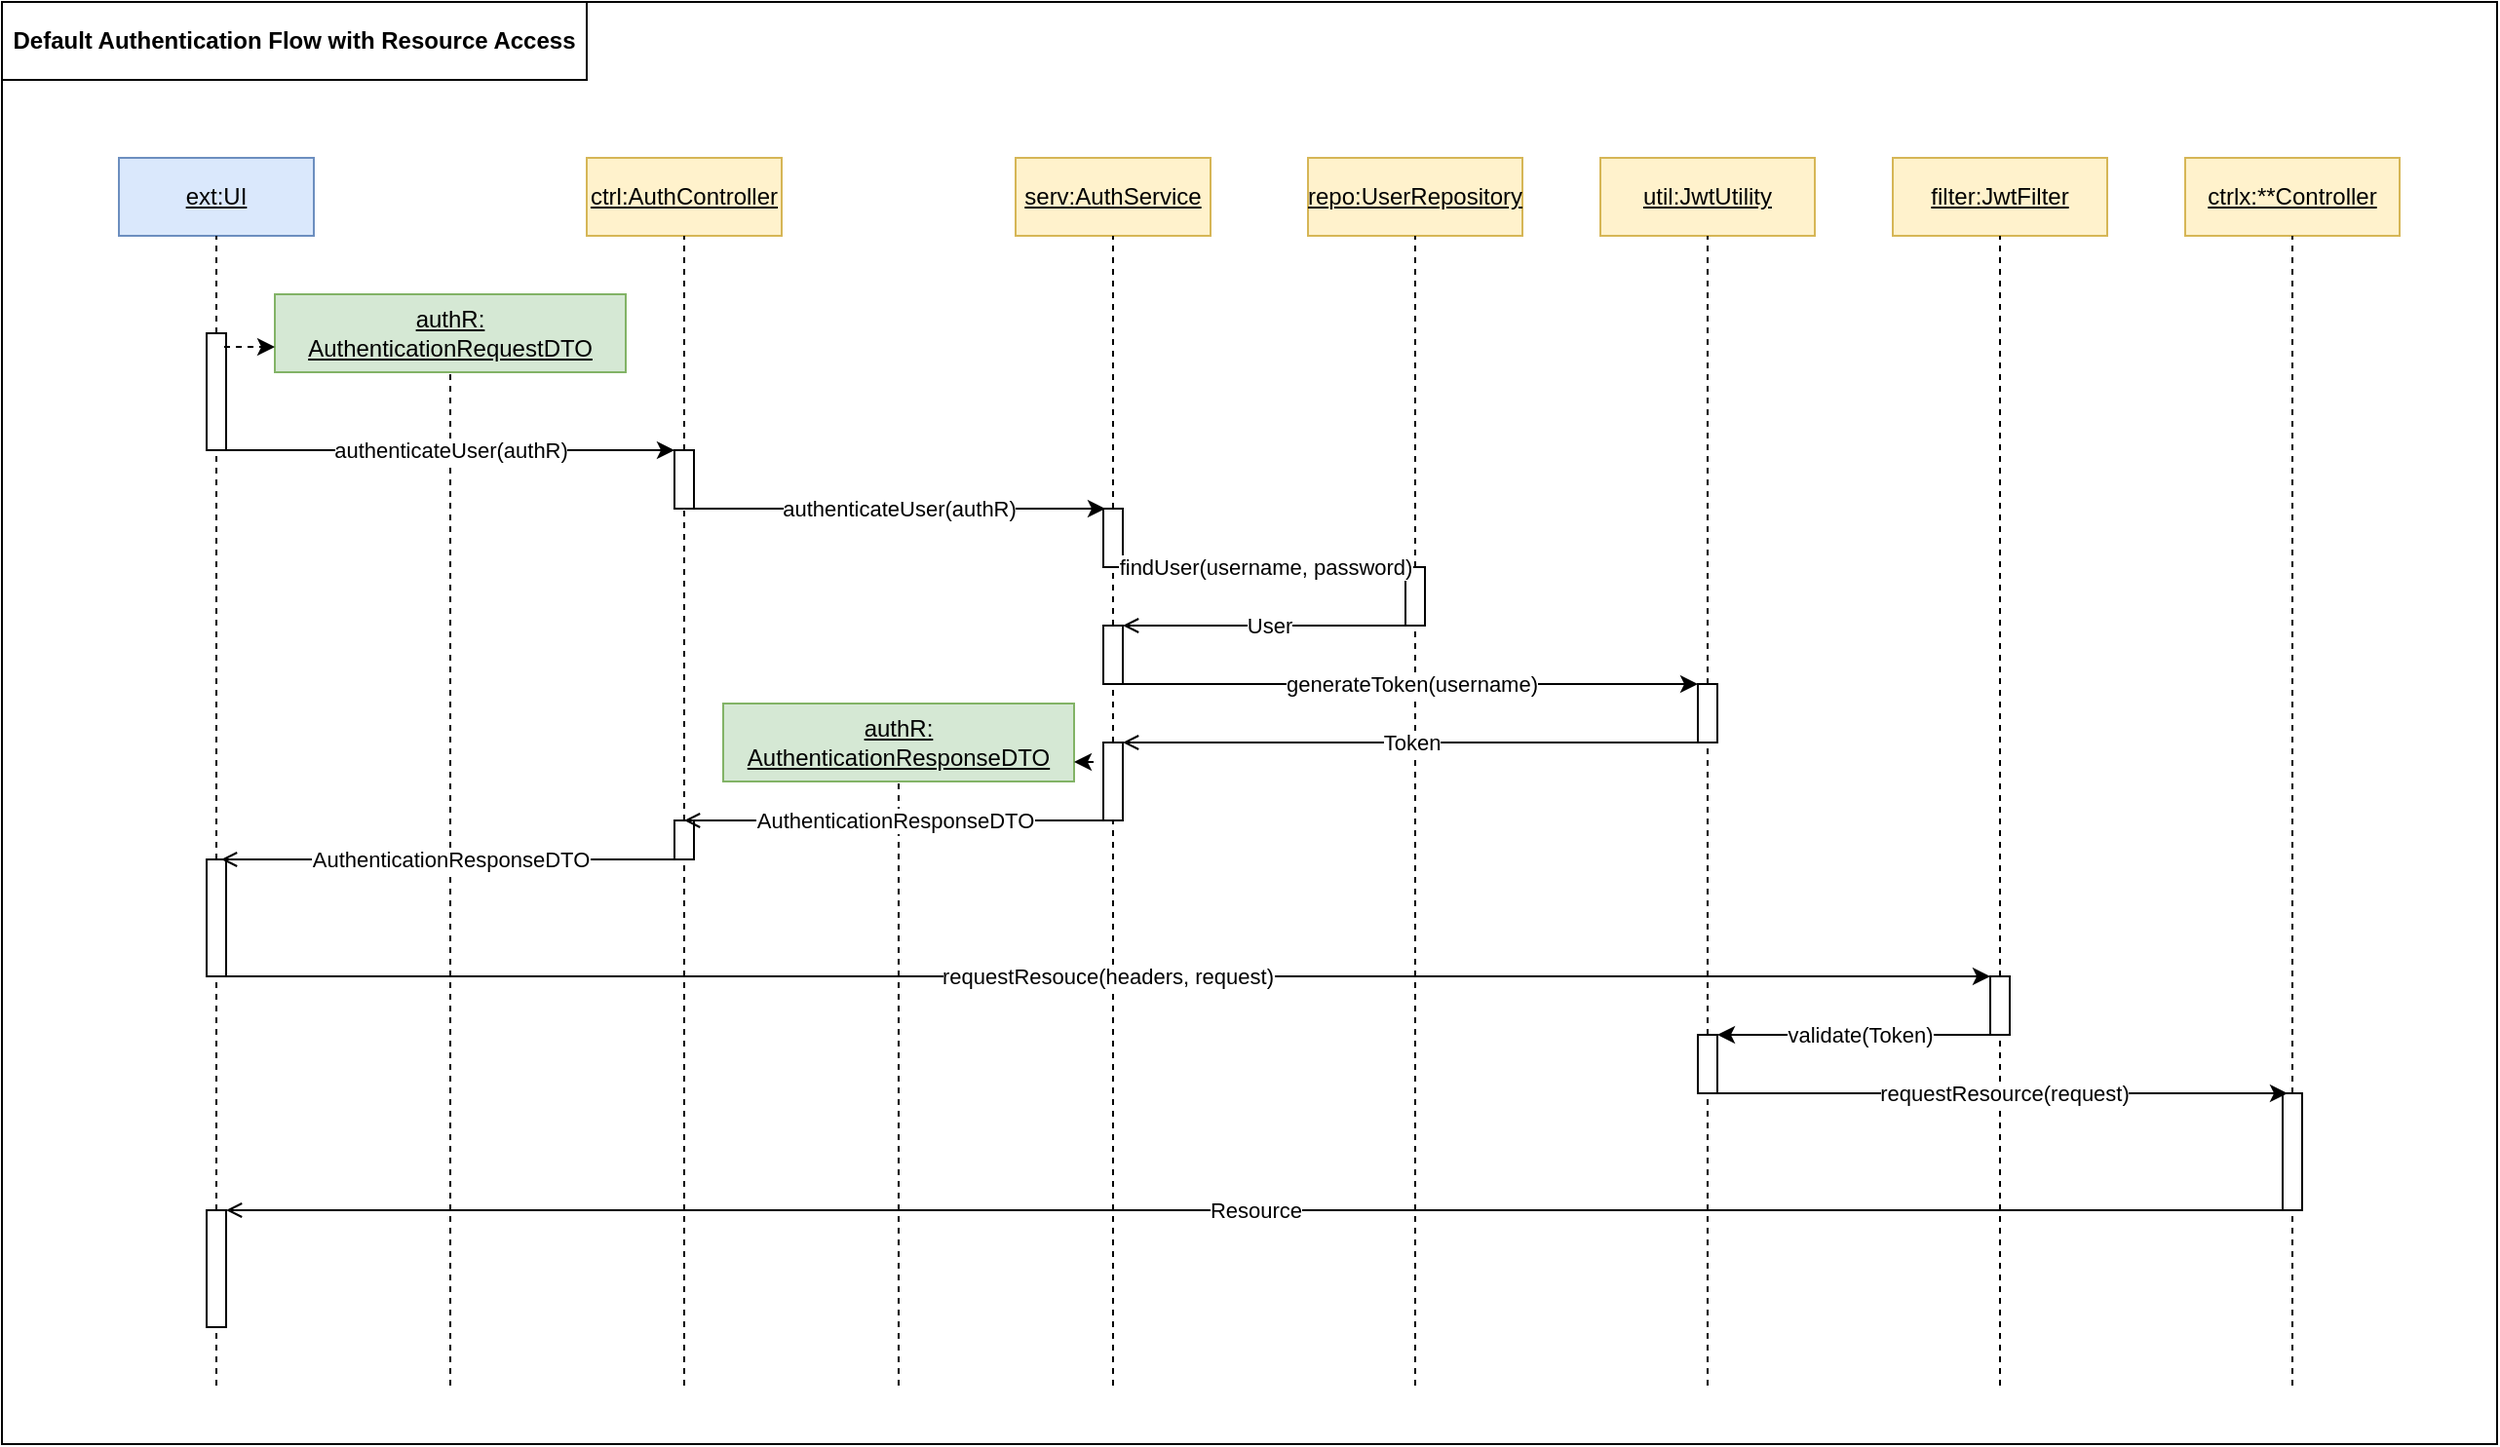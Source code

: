<mxfile version="22.1.22" type="embed">
  <diagram id="pukihjkxkZI3d-NsAk1i" name="Page-1">
    <mxGraphModel dx="1829" dy="989" grid="1" gridSize="10" guides="1" tooltips="1" connect="1" arrows="1" fold="1" page="1" pageScale="1" pageWidth="850" pageHeight="1100" math="0" shadow="0">
      <root>
        <mxCell id="0" />
        <mxCell id="1" parent="0" />
        <mxCell id="73" value="" style="rounded=0;whiteSpace=wrap;html=1;" vertex="1" parent="1">
          <mxGeometry y="90" width="1280" height="740" as="geometry" />
        </mxCell>
        <mxCell id="2" value="&lt;u&gt;ext:UI&lt;/u&gt;" style="rounded=0;whiteSpace=wrap;html=1;fillColor=#dae8fc;strokeColor=#6c8ebf;" vertex="1" parent="1">
          <mxGeometry x="60" y="170" width="100" height="40" as="geometry" />
        </mxCell>
        <mxCell id="4" value="&lt;u&gt;authR: AuthenticationRequestDTO&lt;/u&gt;" style="rounded=0;whiteSpace=wrap;html=1;fillColor=#d5e8d4;strokeColor=#82b366;" vertex="1" parent="1">
          <mxGeometry x="140" y="240" width="180" height="40" as="geometry" />
        </mxCell>
        <mxCell id="6" value="&lt;u&gt;ctrl:AuthController&lt;/u&gt;" style="rounded=0;whiteSpace=wrap;html=1;fillColor=#fff2cc;strokeColor=#d6b656;" vertex="1" parent="1">
          <mxGeometry x="300" y="170" width="100" height="40" as="geometry" />
        </mxCell>
        <mxCell id="8" value="&lt;u&gt;serv:AuthService&lt;/u&gt;" style="rounded=0;whiteSpace=wrap;html=1;fillColor=#fff2cc;strokeColor=#d6b656;" vertex="1" parent="1">
          <mxGeometry x="520" y="170" width="100" height="40" as="geometry" />
        </mxCell>
        <mxCell id="9" value="&lt;u&gt;repo:UserRepository&lt;/u&gt;" style="rounded=0;whiteSpace=wrap;html=1;fillColor=#fff2cc;strokeColor=#d6b656;" vertex="1" parent="1">
          <mxGeometry x="670" y="170" width="110" height="40" as="geometry" />
        </mxCell>
        <mxCell id="11" value="" style="endArrow=none;dashed=1;html=1;rounded=0;entryX=0.5;entryY=1;entryDx=0;entryDy=0;" edge="1" parent="1" source="18" target="2">
          <mxGeometry width="50" height="50" relative="1" as="geometry">
            <mxPoint x="110" y="610" as="sourcePoint" />
            <mxPoint x="450" y="410" as="targetPoint" />
          </mxGeometry>
        </mxCell>
        <mxCell id="12" value="" style="endArrow=none;dashed=1;html=1;rounded=0;entryX=0.5;entryY=1;entryDx=0;entryDy=0;" edge="1" parent="1" target="4">
          <mxGeometry width="50" height="50" relative="1" as="geometry">
            <mxPoint x="230" y="800" as="sourcePoint" />
            <mxPoint x="450" y="410" as="targetPoint" />
          </mxGeometry>
        </mxCell>
        <mxCell id="14" value="" style="endArrow=none;dashed=1;html=1;rounded=0;entryX=0.5;entryY=1;entryDx=0;entryDy=0;" edge="1" parent="1" source="20" target="6">
          <mxGeometry width="50" height="50" relative="1" as="geometry">
            <mxPoint x="350" y="610" as="sourcePoint" />
            <mxPoint x="450" y="410" as="targetPoint" />
          </mxGeometry>
        </mxCell>
        <mxCell id="15" value="" style="endArrow=none;dashed=1;html=1;rounded=0;entryX=0.5;entryY=1;entryDx=0;entryDy=0;" edge="1" parent="1" source="23" target="8">
          <mxGeometry width="50" height="50" relative="1" as="geometry">
            <mxPoint x="570" y="610" as="sourcePoint" />
            <mxPoint x="490" y="370" as="targetPoint" />
          </mxGeometry>
        </mxCell>
        <mxCell id="16" value="" style="endArrow=none;dashed=1;html=1;rounded=0;entryX=0.5;entryY=1;entryDx=0;entryDy=0;entryPerimeter=0;" edge="1" parent="1" target="29">
          <mxGeometry width="50" height="50" relative="1" as="geometry">
            <mxPoint x="460" y="800" as="sourcePoint" />
            <mxPoint x="460" y="430" as="targetPoint" />
          </mxGeometry>
        </mxCell>
        <mxCell id="17" value="" style="endArrow=none;dashed=1;html=1;rounded=0;entryX=0.5;entryY=1;entryDx=0;entryDy=0;" edge="1" parent="1" source="25" target="9">
          <mxGeometry width="50" height="50" relative="1" as="geometry">
            <mxPoint x="725" y="610" as="sourcePoint" />
            <mxPoint x="490" y="370" as="targetPoint" />
          </mxGeometry>
        </mxCell>
        <mxCell id="19" value="" style="endArrow=none;dashed=1;html=1;rounded=0;entryX=0.5;entryY=1;entryDx=0;entryDy=0;" edge="1" parent="1" source="44" target="18">
          <mxGeometry width="50" height="50" relative="1" as="geometry">
            <mxPoint x="110" y="610" as="sourcePoint" />
            <mxPoint x="110" y="210" as="targetPoint" />
          </mxGeometry>
        </mxCell>
        <mxCell id="18" value="" style="rounded=0;whiteSpace=wrap;html=1;" vertex="1" parent="1">
          <mxGeometry x="105" y="260" width="10" height="60" as="geometry" />
        </mxCell>
        <mxCell id="21" value="" style="endArrow=none;dashed=1;html=1;rounded=0;entryX=0.5;entryY=1;entryDx=0;entryDy=0;" edge="1" parent="1" source="42" target="20">
          <mxGeometry width="50" height="50" relative="1" as="geometry">
            <mxPoint x="350" y="610" as="sourcePoint" />
            <mxPoint x="350" y="210" as="targetPoint" />
          </mxGeometry>
        </mxCell>
        <mxCell id="20" value="" style="rounded=0;whiteSpace=wrap;html=1;" vertex="1" parent="1">
          <mxGeometry x="345" y="320" width="10" height="30" as="geometry" />
        </mxCell>
        <mxCell id="24" value="" style="endArrow=none;dashed=1;html=1;rounded=0;entryX=0.5;entryY=1;entryDx=0;entryDy=0;" edge="1" parent="1" source="27" target="23">
          <mxGeometry width="50" height="50" relative="1" as="geometry">
            <mxPoint x="570" y="610" as="sourcePoint" />
            <mxPoint x="570" y="210" as="targetPoint" />
          </mxGeometry>
        </mxCell>
        <mxCell id="23" value="" style="rounded=0;whiteSpace=wrap;html=1;" vertex="1" parent="1">
          <mxGeometry x="565" y="350" width="10" height="30" as="geometry" />
        </mxCell>
        <mxCell id="26" value="" style="endArrow=none;dashed=1;html=1;rounded=0;entryX=0.5;entryY=1;entryDx=0;entryDy=0;" edge="1" parent="1" target="25">
          <mxGeometry width="50" height="50" relative="1" as="geometry">
            <mxPoint x="725" y="800" as="sourcePoint" />
            <mxPoint x="725" y="210" as="targetPoint" />
          </mxGeometry>
        </mxCell>
        <mxCell id="25" value="" style="rounded=0;whiteSpace=wrap;html=1;" vertex="1" parent="1">
          <mxGeometry x="720" y="380" width="10" height="30" as="geometry" />
        </mxCell>
        <mxCell id="28" value="" style="endArrow=none;dashed=1;html=1;rounded=0;entryX=0.5;entryY=1;entryDx=0;entryDy=0;" edge="1" parent="1" source="46" target="27">
          <mxGeometry width="50" height="50" relative="1" as="geometry">
            <mxPoint x="570" y="610" as="sourcePoint" />
            <mxPoint x="570" y="380" as="targetPoint" />
          </mxGeometry>
        </mxCell>
        <mxCell id="27" value="" style="rounded=0;whiteSpace=wrap;html=1;" vertex="1" parent="1">
          <mxGeometry x="565" y="410" width="10" height="30" as="geometry" />
        </mxCell>
        <mxCell id="29" value="&lt;u&gt;authR: AuthenticationResponseDTO&lt;/u&gt;" style="rounded=0;whiteSpace=wrap;html=1;fillColor=#d5e8d4;strokeColor=#82b366;" vertex="1" parent="1">
          <mxGeometry x="370" y="450" width="180" height="40" as="geometry" />
        </mxCell>
        <mxCell id="30" value="&lt;u&gt;util:JwtUtility&lt;/u&gt;" style="rounded=0;whiteSpace=wrap;html=1;fillColor=#fff2cc;strokeColor=#d6b656;" vertex="1" parent="1">
          <mxGeometry x="820" y="170" width="110" height="40" as="geometry" />
        </mxCell>
        <mxCell id="31" value="" style="endArrow=none;dashed=1;html=1;rounded=0;entryX=0.5;entryY=1;entryDx=0;entryDy=0;" edge="1" parent="1" source="33" target="30">
          <mxGeometry width="50" height="50" relative="1" as="geometry">
            <mxPoint x="875" y="610" as="sourcePoint" />
            <mxPoint x="640" y="370" as="targetPoint" />
          </mxGeometry>
        </mxCell>
        <mxCell id="32" value="" style="endArrow=none;dashed=1;html=1;rounded=0;entryX=0.5;entryY=1;entryDx=0;entryDy=0;" edge="1" parent="1" target="33" source="52">
          <mxGeometry width="50" height="50" relative="1" as="geometry">
            <mxPoint x="875" y="800" as="sourcePoint" />
            <mxPoint x="875" y="210" as="targetPoint" />
          </mxGeometry>
        </mxCell>
        <mxCell id="33" value="" style="rounded=0;whiteSpace=wrap;html=1;" vertex="1" parent="1">
          <mxGeometry x="870" y="440" width="10" height="30" as="geometry" />
        </mxCell>
        <mxCell id="34" value="&lt;u&gt;ctrlx:**Controller&lt;/u&gt;" style="rounded=0;whiteSpace=wrap;html=1;fillColor=#fff2cc;strokeColor=#d6b656;" vertex="1" parent="1">
          <mxGeometry x="1120" y="170" width="110" height="40" as="geometry" />
        </mxCell>
        <mxCell id="35" value="" style="endArrow=none;dashed=1;html=1;rounded=0;entryX=0.5;entryY=1;entryDx=0;entryDy=0;" edge="1" parent="1" target="34">
          <mxGeometry width="50" height="50" relative="1" as="geometry">
            <mxPoint x="1175" y="380" as="sourcePoint" />
            <mxPoint x="940" y="370" as="targetPoint" />
          </mxGeometry>
        </mxCell>
        <mxCell id="36" value="" style="endArrow=none;dashed=1;html=1;rounded=0;" edge="1" parent="1" source="54">
          <mxGeometry width="50" height="50" relative="1" as="geometry">
            <mxPoint x="1175" y="800" as="sourcePoint" />
            <mxPoint x="1175" y="370" as="targetPoint" />
          </mxGeometry>
        </mxCell>
        <mxCell id="38" value="&lt;u&gt;filter:JwtFilter&lt;/u&gt;" style="rounded=0;whiteSpace=wrap;html=1;fillColor=#fff2cc;strokeColor=#d6b656;" vertex="1" parent="1">
          <mxGeometry x="970" y="170" width="110" height="40" as="geometry" />
        </mxCell>
        <mxCell id="39" value="" style="endArrow=none;dashed=1;html=1;rounded=0;entryX=0.5;entryY=1;entryDx=0;entryDy=0;" edge="1" parent="1" target="38">
          <mxGeometry width="50" height="50" relative="1" as="geometry">
            <mxPoint x="1025" y="380" as="sourcePoint" />
            <mxPoint x="790" y="370" as="targetPoint" />
          </mxGeometry>
        </mxCell>
        <mxCell id="40" value="" style="endArrow=none;dashed=1;html=1;rounded=0;" edge="1" parent="1" source="50">
          <mxGeometry width="50" height="50" relative="1" as="geometry">
            <mxPoint x="1025" y="800" as="sourcePoint" />
            <mxPoint x="1025" y="370" as="targetPoint" />
          </mxGeometry>
        </mxCell>
        <mxCell id="43" value="" style="endArrow=none;dashed=1;html=1;rounded=0;entryX=0.5;entryY=1;entryDx=0;entryDy=0;" edge="1" parent="1" target="42">
          <mxGeometry width="50" height="50" relative="1" as="geometry">
            <mxPoint x="350" y="800" as="sourcePoint" />
            <mxPoint x="350" y="350" as="targetPoint" />
          </mxGeometry>
        </mxCell>
        <mxCell id="42" value="" style="rounded=0;whiteSpace=wrap;html=1;" vertex="1" parent="1">
          <mxGeometry x="345" y="510" width="10" height="20" as="geometry" />
        </mxCell>
        <mxCell id="45" value="" style="endArrow=none;dashed=1;html=1;rounded=0;entryX=0.5;entryY=1;entryDx=0;entryDy=0;" edge="1" parent="1" target="44">
          <mxGeometry width="50" height="50" relative="1" as="geometry">
            <mxPoint x="110" y="800" as="sourcePoint" />
            <mxPoint x="110" y="320" as="targetPoint" />
          </mxGeometry>
        </mxCell>
        <mxCell id="44" value="" style="rounded=0;whiteSpace=wrap;html=1;" vertex="1" parent="1">
          <mxGeometry x="105" y="530" width="10" height="60" as="geometry" />
        </mxCell>
        <mxCell id="47" value="" style="endArrow=none;dashed=1;html=1;rounded=0;entryX=0.5;entryY=1;entryDx=0;entryDy=0;" edge="1" parent="1" target="46">
          <mxGeometry width="50" height="50" relative="1" as="geometry">
            <mxPoint x="570" y="800" as="sourcePoint" />
            <mxPoint x="570" y="440" as="targetPoint" />
          </mxGeometry>
        </mxCell>
        <mxCell id="46" value="" style="rounded=0;whiteSpace=wrap;html=1;" vertex="1" parent="1">
          <mxGeometry x="565" y="470" width="10" height="40" as="geometry" />
        </mxCell>
        <mxCell id="51" value="" style="endArrow=none;dashed=1;html=1;rounded=0;entryX=0.5;entryY=1;entryDx=0;entryDy=0;" edge="1" parent="1" target="50">
          <mxGeometry width="50" height="50" relative="1" as="geometry">
            <mxPoint x="1025" y="800" as="sourcePoint" />
            <mxPoint x="1025" y="410" as="targetPoint" />
          </mxGeometry>
        </mxCell>
        <mxCell id="50" value="" style="rounded=0;whiteSpace=wrap;html=1;" vertex="1" parent="1">
          <mxGeometry x="1020" y="590" width="10" height="30" as="geometry" />
        </mxCell>
        <mxCell id="53" value="" style="endArrow=none;dashed=1;html=1;rounded=0;entryX=0.5;entryY=1;entryDx=0;entryDy=0;" edge="1" parent="1" target="52">
          <mxGeometry width="50" height="50" relative="1" as="geometry">
            <mxPoint x="875" y="800" as="sourcePoint" />
            <mxPoint x="875" y="470" as="targetPoint" />
          </mxGeometry>
        </mxCell>
        <mxCell id="52" value="" style="rounded=0;whiteSpace=wrap;html=1;" vertex="1" parent="1">
          <mxGeometry x="870" y="620" width="10" height="30" as="geometry" />
        </mxCell>
        <mxCell id="55" value="" style="endArrow=none;dashed=1;html=1;rounded=0;entryX=0.5;entryY=1;entryDx=0;entryDy=0;" edge="1" parent="1" target="54">
          <mxGeometry width="50" height="50" relative="1" as="geometry">
            <mxPoint x="1175" y="800" as="sourcePoint" />
            <mxPoint x="1175" y="410" as="targetPoint" />
          </mxGeometry>
        </mxCell>
        <mxCell id="54" value="" style="rounded=0;whiteSpace=wrap;html=1;" vertex="1" parent="1">
          <mxGeometry x="1170" y="650" width="10" height="60" as="geometry" />
        </mxCell>
        <mxCell id="56" value="" style="rounded=0;whiteSpace=wrap;html=1;" vertex="1" parent="1">
          <mxGeometry x="105" y="710" width="10" height="60" as="geometry" />
        </mxCell>
        <mxCell id="57" value="" style="endArrow=classic;html=1;rounded=0;exitX=0.9;exitY=0.117;exitDx=0;exitDy=0;entryX=0;entryY=0.675;entryDx=0;entryDy=0;exitPerimeter=0;entryPerimeter=0;dashed=1;" edge="1" parent="1" source="18" target="4">
          <mxGeometry width="50" height="50" relative="1" as="geometry">
            <mxPoint x="630" y="360" as="sourcePoint" />
            <mxPoint x="680" y="310" as="targetPoint" />
          </mxGeometry>
        </mxCell>
        <mxCell id="58" value="" style="endArrow=classic;html=1;rounded=0;entryX=1;entryY=0.75;entryDx=0;entryDy=0;dashed=1;" edge="1" parent="1" target="29">
          <mxGeometry width="50" height="50" relative="1" as="geometry">
            <mxPoint x="560" y="480" as="sourcePoint" />
            <mxPoint x="100" y="370" as="targetPoint" />
          </mxGeometry>
        </mxCell>
        <mxCell id="59" value="authenticateUser(authR)" style="endArrow=classic;html=1;rounded=0;exitX=1;exitY=1;exitDx=0;exitDy=0;entryX=0;entryY=0;entryDx=0;entryDy=0;" edge="1" parent="1" source="18" target="20">
          <mxGeometry width="50" height="50" relative="1" as="geometry">
            <mxPoint x="450" y="380" as="sourcePoint" />
            <mxPoint x="500" y="330" as="targetPoint" />
          </mxGeometry>
        </mxCell>
        <mxCell id="60" value="authenticateUser(authR)" style="endArrow=classic;html=1;rounded=0;exitX=0.75;exitY=1;exitDx=0;exitDy=0;entryX=0;entryY=0;entryDx=0;entryDy=0;" edge="1" parent="1">
          <mxGeometry width="50" height="50" relative="1" as="geometry">
            <mxPoint x="353.5" y="350" as="sourcePoint" />
            <mxPoint x="566" y="350" as="targetPoint" />
          </mxGeometry>
        </mxCell>
        <mxCell id="61" value="findUser(username, password)" style="endArrow=classic;html=1;rounded=0;entryX=0;entryY=0;entryDx=0;entryDy=0;exitX=1;exitY=1;exitDx=0;exitDy=0;" edge="1" parent="1" source="23" target="25">
          <mxGeometry width="50" height="50" relative="1" as="geometry">
            <mxPoint x="450" y="380" as="sourcePoint" />
            <mxPoint x="500" y="330" as="targetPoint" />
          </mxGeometry>
        </mxCell>
        <mxCell id="62" value="User" style="endArrow=open;html=1;rounded=0;exitX=0.5;exitY=1;exitDx=0;exitDy=0;entryX=1;entryY=0;entryDx=0;entryDy=0;endFill=0;" edge="1" parent="1" source="25" target="27">
          <mxGeometry width="50" height="50" relative="1" as="geometry">
            <mxPoint x="450" y="380" as="sourcePoint" />
            <mxPoint x="500" y="330" as="targetPoint" />
          </mxGeometry>
        </mxCell>
        <mxCell id="63" value="generateToken(username)" style="endArrow=classic;html=1;rounded=0;entryX=0;entryY=0;entryDx=0;entryDy=0;exitX=1;exitY=1;exitDx=0;exitDy=0;" edge="1" parent="1" source="27" target="33">
          <mxGeometry width="50" height="50" relative="1" as="geometry">
            <mxPoint x="450" y="380" as="sourcePoint" />
            <mxPoint x="500" y="330" as="targetPoint" />
          </mxGeometry>
        </mxCell>
        <mxCell id="64" value="Token" style="endArrow=open;html=1;rounded=0;entryX=1;entryY=0;entryDx=0;entryDy=0;exitX=0;exitY=1;exitDx=0;exitDy=0;endFill=0;" edge="1" parent="1" source="33" target="46">
          <mxGeometry width="50" height="50" relative="1" as="geometry">
            <mxPoint x="450" y="380" as="sourcePoint" />
            <mxPoint x="500" y="330" as="targetPoint" />
          </mxGeometry>
        </mxCell>
        <mxCell id="65" value="AuthenticationResponseDTO" style="endArrow=open;html=1;rounded=0;entryX=0.5;entryY=0;entryDx=0;entryDy=0;exitX=0;exitY=1;exitDx=0;exitDy=0;endFill=0;" edge="1" parent="1" source="46" target="42">
          <mxGeometry width="50" height="50" relative="1" as="geometry">
            <mxPoint x="450" y="380" as="sourcePoint" />
            <mxPoint x="500" y="330" as="targetPoint" />
          </mxGeometry>
        </mxCell>
        <mxCell id="66" value="AuthenticationResponseDTO" style="endArrow=open;html=1;rounded=0;entryX=0.75;entryY=0;entryDx=0;entryDy=0;exitX=0.25;exitY=1;exitDx=0;exitDy=0;endFill=0;" edge="1" parent="1" source="42" target="44">
          <mxGeometry width="50" height="50" relative="1" as="geometry">
            <mxPoint x="450" y="380" as="sourcePoint" />
            <mxPoint x="500" y="330" as="targetPoint" />
          </mxGeometry>
        </mxCell>
        <mxCell id="67" value="requestResouce(headers, request)" style="endArrow=classic;html=1;rounded=0;exitX=0.75;exitY=1;exitDx=0;exitDy=0;entryX=0;entryY=0;entryDx=0;entryDy=0;" edge="1" parent="1" source="44" target="50">
          <mxGeometry width="50" height="50" relative="1" as="geometry">
            <mxPoint x="450" y="380" as="sourcePoint" />
            <mxPoint x="500" y="330" as="targetPoint" />
          </mxGeometry>
        </mxCell>
        <mxCell id="68" value="validate(Token)" style="endArrow=classic;html=1;rounded=0;entryX=1;entryY=0;entryDx=0;entryDy=0;exitX=0.5;exitY=1;exitDx=0;exitDy=0;" edge="1" parent="1" source="50" target="52">
          <mxGeometry width="50" height="50" relative="1" as="geometry">
            <mxPoint x="450" y="380" as="sourcePoint" />
            <mxPoint x="500" y="330" as="targetPoint" />
          </mxGeometry>
        </mxCell>
        <mxCell id="69" value="requestResource(request)" style="endArrow=classic;html=1;rounded=0;entryX=0.25;entryY=0;entryDx=0;entryDy=0;exitX=1;exitY=1;exitDx=0;exitDy=0;" edge="1" parent="1" source="52" target="54">
          <mxGeometry width="50" height="50" relative="1" as="geometry">
            <mxPoint x="450" y="380" as="sourcePoint" />
            <mxPoint x="500" y="330" as="targetPoint" />
          </mxGeometry>
        </mxCell>
        <mxCell id="70" value="Resource" style="endArrow=open;html=1;rounded=0;entryX=1;entryY=0;entryDx=0;entryDy=0;exitX=0;exitY=1;exitDx=0;exitDy=0;endFill=0;" edge="1" parent="1" source="54" target="56">
          <mxGeometry width="50" height="50" relative="1" as="geometry">
            <mxPoint x="450" y="380" as="sourcePoint" />
            <mxPoint x="500" y="330" as="targetPoint" />
          </mxGeometry>
        </mxCell>
        <mxCell id="74" value="&lt;b&gt;Default Authentication Flow with Resource Access&lt;/b&gt;" style="rounded=0;whiteSpace=wrap;html=1;" vertex="1" parent="1">
          <mxGeometry y="90" width="300" height="40" as="geometry" />
        </mxCell>
      </root>
    </mxGraphModel>
  </diagram>
</mxfile>
